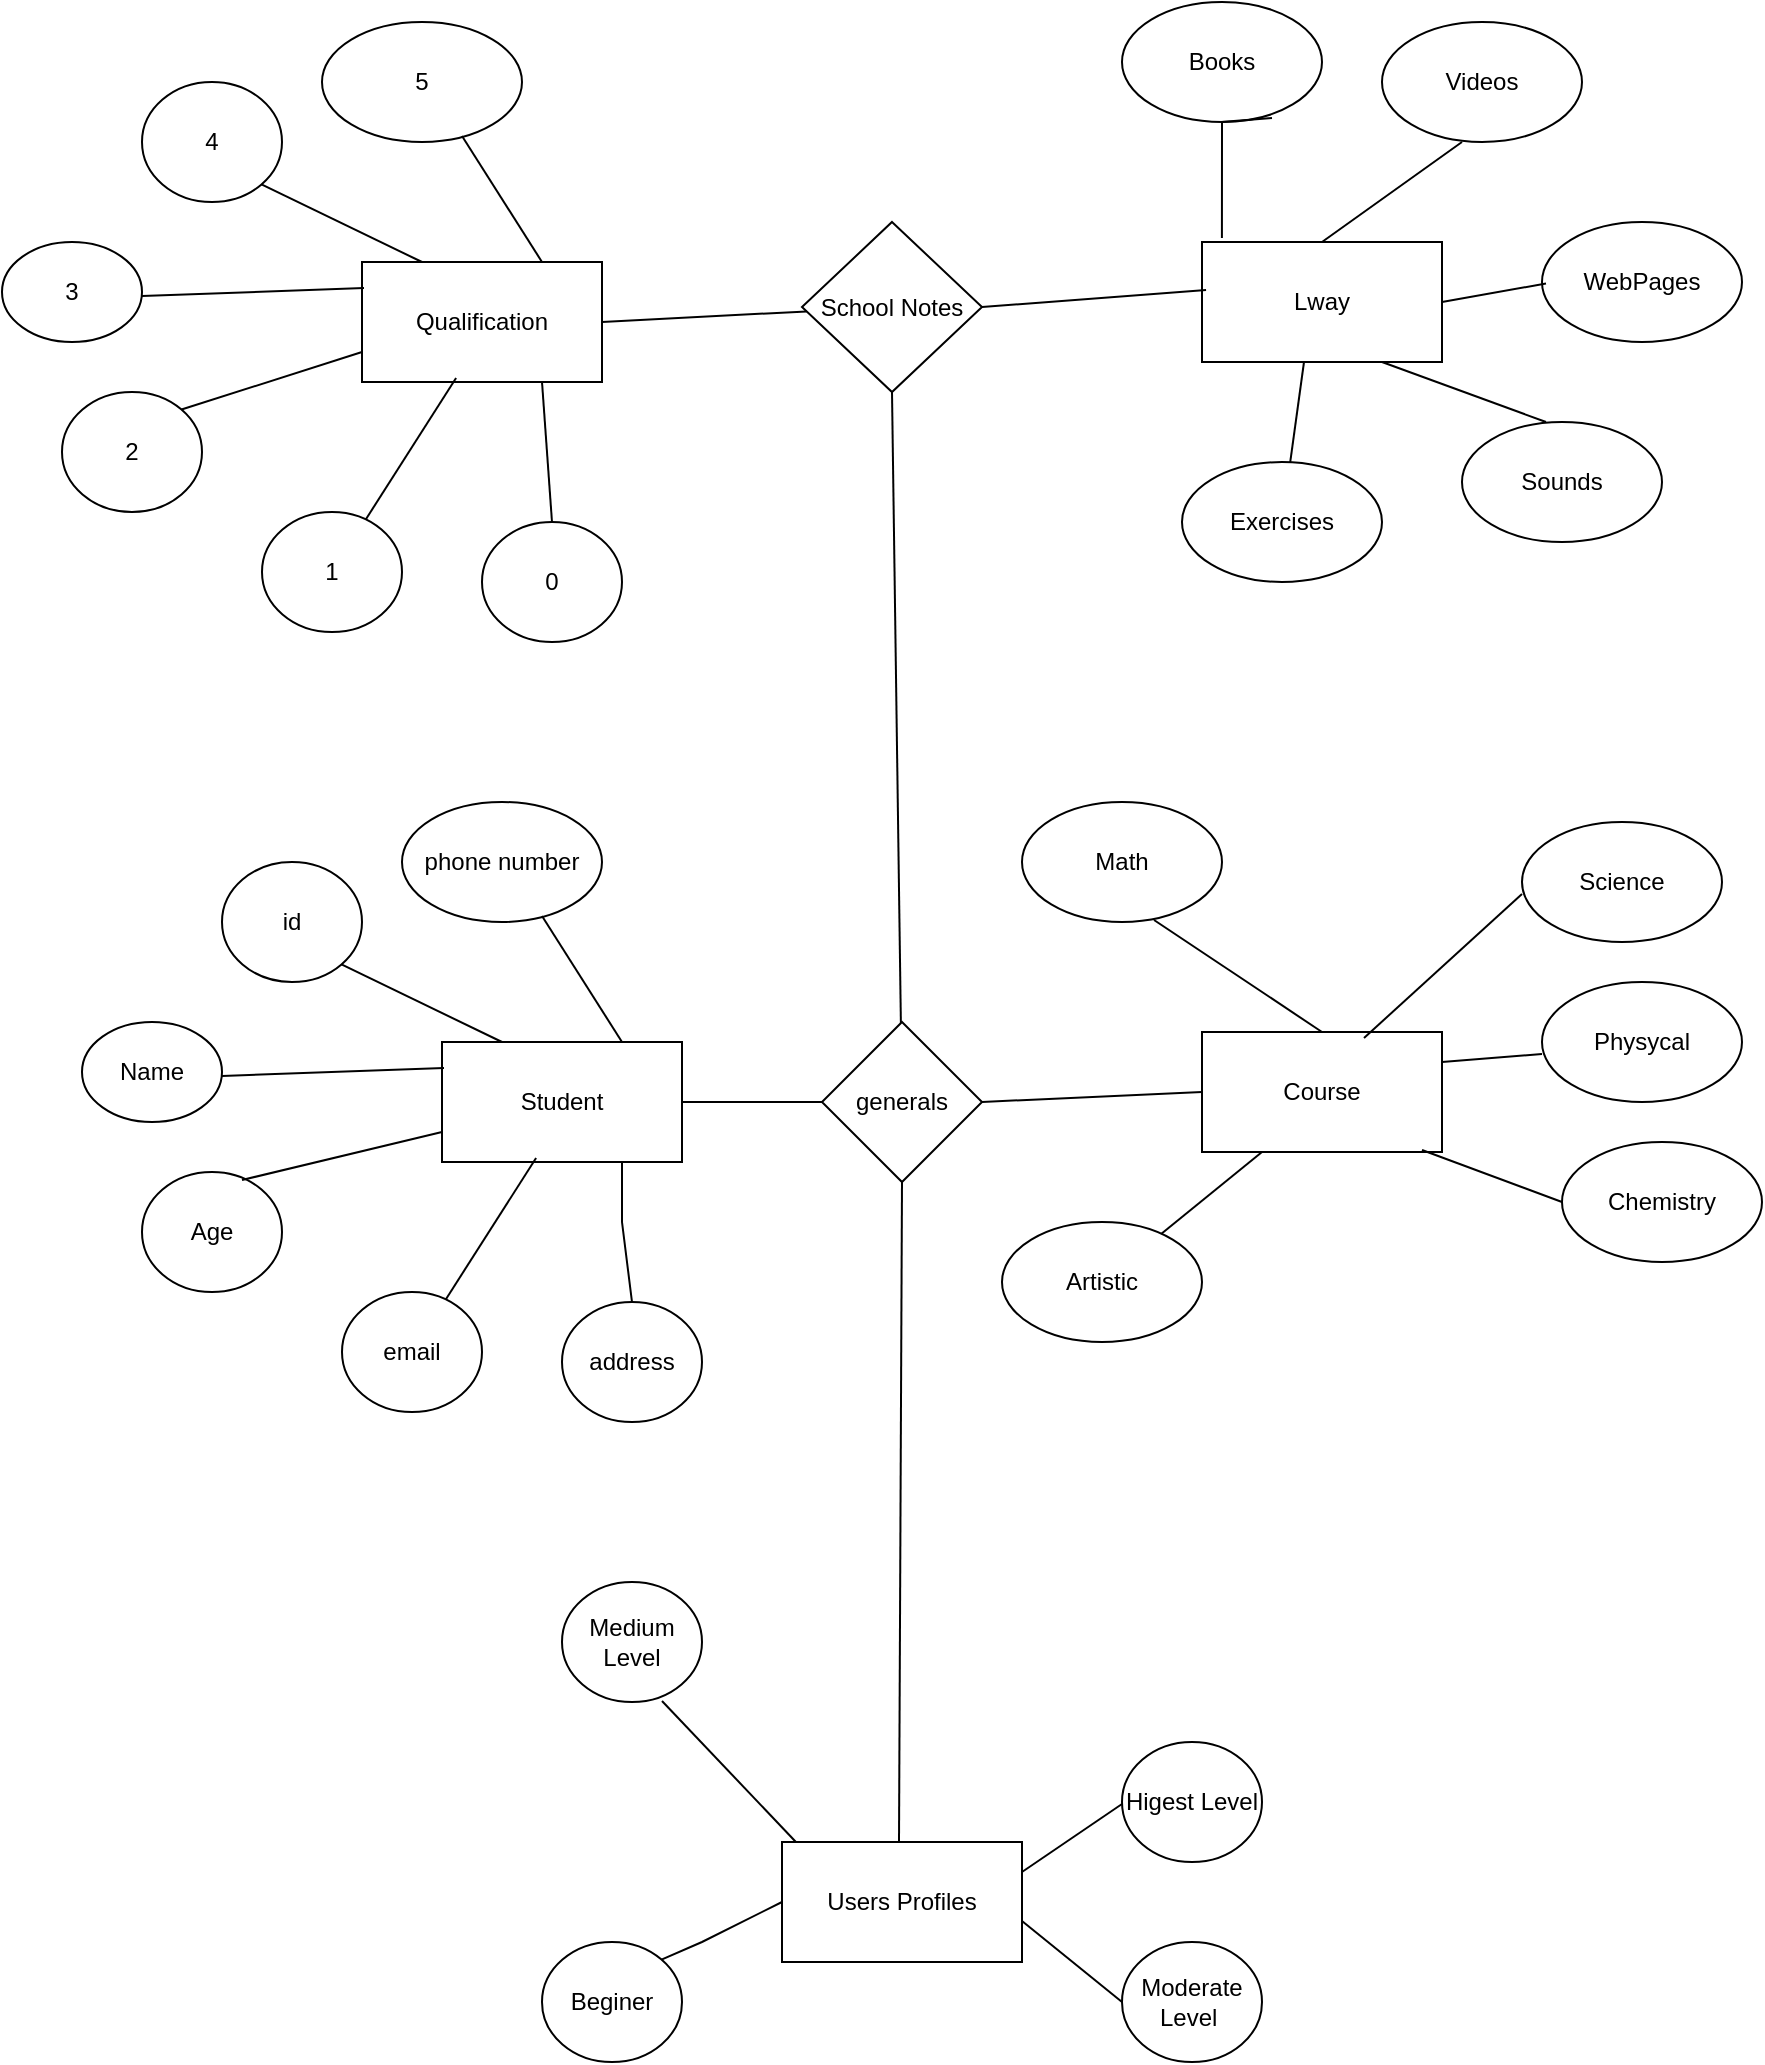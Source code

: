 <mxfile version="21.6.1" type="device">
  <diagram name="Página-1" id="glwVBt4BMG4mQE53lNht">
    <mxGraphModel dx="1085" dy="1590" grid="1" gridSize="10" guides="1" tooltips="1" connect="1" arrows="1" fold="1" page="1" pageScale="1" pageWidth="827" pageHeight="1169" math="0" shadow="0">
      <root>
        <mxCell id="0" />
        <mxCell id="1" parent="0" />
        <mxCell id="p6y0BEEg4l-Jm4-PPHHL-2" value="Student" style="rounded=0;whiteSpace=wrap;html=1;" parent="1" vertex="1">
          <mxGeometry x="350" y="400" width="120" height="60" as="geometry" />
        </mxCell>
        <mxCell id="p6y0BEEg4l-Jm4-PPHHL-3" value="id" style="ellipse;whiteSpace=wrap;html=1;" parent="1" vertex="1">
          <mxGeometry x="240" y="310" width="70" height="60" as="geometry" />
        </mxCell>
        <mxCell id="p6y0BEEg4l-Jm4-PPHHL-4" value="Age" style="ellipse;whiteSpace=wrap;html=1;" parent="1" vertex="1">
          <mxGeometry x="200" y="465" width="70" height="60" as="geometry" />
        </mxCell>
        <mxCell id="p6y0BEEg4l-Jm4-PPHHL-5" value="Name" style="ellipse;whiteSpace=wrap;html=1;" parent="1" vertex="1">
          <mxGeometry x="170" y="390" width="70" height="50" as="geometry" />
        </mxCell>
        <mxCell id="p6y0BEEg4l-Jm4-PPHHL-6" value="email" style="ellipse;whiteSpace=wrap;html=1;" parent="1" vertex="1">
          <mxGeometry x="300" y="525" width="70" height="60" as="geometry" />
        </mxCell>
        <mxCell id="p6y0BEEg4l-Jm4-PPHHL-7" value="address" style="ellipse;whiteSpace=wrap;html=1;" parent="1" vertex="1">
          <mxGeometry x="410" y="530" width="70" height="60" as="geometry" />
        </mxCell>
        <mxCell id="p6y0BEEg4l-Jm4-PPHHL-8" value="phone number" style="ellipse;whiteSpace=wrap;html=1;" parent="1" vertex="1">
          <mxGeometry x="330" y="280" width="100" height="60" as="geometry" />
        </mxCell>
        <mxCell id="p6y0BEEg4l-Jm4-PPHHL-9" value="generals" style="rhombus;whiteSpace=wrap;html=1;" parent="1" vertex="1">
          <mxGeometry x="540" y="390" width="80" height="80" as="geometry" />
        </mxCell>
        <mxCell id="p6y0BEEg4l-Jm4-PPHHL-31" value="" style="endArrow=none;html=1;rounded=0;exitX=1;exitY=0.5;exitDx=0;exitDy=0;" parent="1" source="p6y0BEEg4l-Jm4-PPHHL-2" target="p6y0BEEg4l-Jm4-PPHHL-9" edge="1">
          <mxGeometry width="50" height="50" relative="1" as="geometry">
            <mxPoint x="510" y="460" as="sourcePoint" />
            <mxPoint x="560" y="410" as="targetPoint" />
          </mxGeometry>
        </mxCell>
        <mxCell id="p6y0BEEg4l-Jm4-PPHHL-34" value="" style="endArrow=none;html=1;rounded=0;exitX=1;exitY=1;exitDx=0;exitDy=0;entryX=0.25;entryY=0;entryDx=0;entryDy=0;" parent="1" source="p6y0BEEg4l-Jm4-PPHHL-3" target="p6y0BEEg4l-Jm4-PPHHL-2" edge="1">
          <mxGeometry width="50" height="50" relative="1" as="geometry">
            <mxPoint x="279.5" y="374" as="sourcePoint" />
            <mxPoint x="390.5" y="370" as="targetPoint" />
          </mxGeometry>
        </mxCell>
        <mxCell id="p6y0BEEg4l-Jm4-PPHHL-35" value="" style="endArrow=none;html=1;rounded=0;exitX=1;exitY=0.5;exitDx=0;exitDy=0;" parent="1" edge="1">
          <mxGeometry width="50" height="50" relative="1" as="geometry">
            <mxPoint x="240" y="417" as="sourcePoint" />
            <mxPoint x="351" y="413" as="targetPoint" />
          </mxGeometry>
        </mxCell>
        <mxCell id="p6y0BEEg4l-Jm4-PPHHL-39" value="" style="endArrow=none;html=1;rounded=0;entryX=0.392;entryY=0.967;entryDx=0;entryDy=0;entryPerimeter=0;" parent="1" source="p6y0BEEg4l-Jm4-PPHHL-6" target="p6y0BEEg4l-Jm4-PPHHL-2" edge="1">
          <mxGeometry width="50" height="50" relative="1" as="geometry">
            <mxPoint x="350" y="520" as="sourcePoint" />
            <mxPoint x="461" y="490" as="targetPoint" />
          </mxGeometry>
        </mxCell>
        <mxCell id="p6y0BEEg4l-Jm4-PPHHL-40" value="" style="endArrow=none;html=1;rounded=0;entryX=0.75;entryY=1;entryDx=0;entryDy=0;exitX=0.5;exitY=0;exitDx=0;exitDy=0;" parent="1" source="p6y0BEEg4l-Jm4-PPHHL-7" target="p6y0BEEg4l-Jm4-PPHHL-2" edge="1">
          <mxGeometry width="50" height="50" relative="1" as="geometry">
            <mxPoint x="362" y="539" as="sourcePoint" />
            <mxPoint x="440" y="470" as="targetPoint" />
            <Array as="points">
              <mxPoint x="440" y="490" />
            </Array>
          </mxGeometry>
        </mxCell>
        <mxCell id="p6y0BEEg4l-Jm4-PPHHL-42" value="" style="endArrow=none;html=1;rounded=0;exitX=0.7;exitY=0.95;exitDx=0;exitDy=0;exitPerimeter=0;entryX=0.75;entryY=0;entryDx=0;entryDy=0;" parent="1" source="p6y0BEEg4l-Jm4-PPHHL-8" target="p6y0BEEg4l-Jm4-PPHHL-2" edge="1">
          <mxGeometry width="50" height="50" relative="1" as="geometry">
            <mxPoint x="400" y="364" as="sourcePoint" />
            <mxPoint x="511" y="360" as="targetPoint" />
          </mxGeometry>
        </mxCell>
        <mxCell id="p6y0BEEg4l-Jm4-PPHHL-44" value="Qualification" style="rounded=0;whiteSpace=wrap;html=1;" parent="1" vertex="1">
          <mxGeometry x="310" y="10" width="120" height="60" as="geometry" />
        </mxCell>
        <mxCell id="p6y0BEEg4l-Jm4-PPHHL-45" value="4" style="ellipse;whiteSpace=wrap;html=1;" parent="1" vertex="1">
          <mxGeometry x="200" y="-80" width="70" height="60" as="geometry" />
        </mxCell>
        <mxCell id="p6y0BEEg4l-Jm4-PPHHL-46" value="2" style="ellipse;whiteSpace=wrap;html=1;" parent="1" vertex="1">
          <mxGeometry x="160" y="75" width="70" height="60" as="geometry" />
        </mxCell>
        <mxCell id="p6y0BEEg4l-Jm4-PPHHL-47" value="3" style="ellipse;whiteSpace=wrap;html=1;" parent="1" vertex="1">
          <mxGeometry x="130" width="70" height="50" as="geometry" />
        </mxCell>
        <mxCell id="p6y0BEEg4l-Jm4-PPHHL-48" value="1" style="ellipse;whiteSpace=wrap;html=1;" parent="1" vertex="1">
          <mxGeometry x="260" y="135" width="70" height="60" as="geometry" />
        </mxCell>
        <mxCell id="p6y0BEEg4l-Jm4-PPHHL-49" value="0" style="ellipse;whiteSpace=wrap;html=1;" parent="1" vertex="1">
          <mxGeometry x="370" y="140" width="70" height="60" as="geometry" />
        </mxCell>
        <mxCell id="p6y0BEEg4l-Jm4-PPHHL-50" value="5" style="ellipse;whiteSpace=wrap;html=1;" parent="1" vertex="1">
          <mxGeometry x="290" y="-110" width="100" height="60" as="geometry" />
        </mxCell>
        <mxCell id="p6y0BEEg4l-Jm4-PPHHL-51" value="School Notes" style="rhombus;whiteSpace=wrap;html=1;" parent="1" vertex="1">
          <mxGeometry x="530" y="-10" width="90" height="85" as="geometry" />
        </mxCell>
        <mxCell id="p6y0BEEg4l-Jm4-PPHHL-52" value="" style="endArrow=none;html=1;rounded=0;exitX=1;exitY=0.5;exitDx=0;exitDy=0;" parent="1" source="p6y0BEEg4l-Jm4-PPHHL-44" target="p6y0BEEg4l-Jm4-PPHHL-51" edge="1">
          <mxGeometry width="50" height="50" relative="1" as="geometry">
            <mxPoint x="470" y="70" as="sourcePoint" />
            <mxPoint x="520" y="20" as="targetPoint" />
          </mxGeometry>
        </mxCell>
        <mxCell id="p6y0BEEg4l-Jm4-PPHHL-53" value="" style="endArrow=none;html=1;rounded=0;exitX=1;exitY=1;exitDx=0;exitDy=0;entryX=0.25;entryY=0;entryDx=0;entryDy=0;" parent="1" source="p6y0BEEg4l-Jm4-PPHHL-45" target="p6y0BEEg4l-Jm4-PPHHL-44" edge="1">
          <mxGeometry width="50" height="50" relative="1" as="geometry">
            <mxPoint x="239.5" y="-16" as="sourcePoint" />
            <mxPoint x="350.5" y="-20" as="targetPoint" />
          </mxGeometry>
        </mxCell>
        <mxCell id="p6y0BEEg4l-Jm4-PPHHL-54" value="" style="endArrow=none;html=1;rounded=0;exitX=1;exitY=0.5;exitDx=0;exitDy=0;" parent="1" edge="1">
          <mxGeometry width="50" height="50" relative="1" as="geometry">
            <mxPoint x="200" y="27" as="sourcePoint" />
            <mxPoint x="311" y="23" as="targetPoint" />
          </mxGeometry>
        </mxCell>
        <mxCell id="p6y0BEEg4l-Jm4-PPHHL-55" value="" style="endArrow=none;html=1;rounded=0;exitX=1;exitY=0;exitDx=0;exitDy=0;entryX=0;entryY=0.75;entryDx=0;entryDy=0;" parent="1" source="p6y0BEEg4l-Jm4-PPHHL-46" target="p6y0BEEg4l-Jm4-PPHHL-44" edge="1">
          <mxGeometry width="50" height="50" relative="1" as="geometry">
            <mxPoint x="210" y="37" as="sourcePoint" />
            <mxPoint x="300" y="50" as="targetPoint" />
            <Array as="points" />
          </mxGeometry>
        </mxCell>
        <mxCell id="p6y0BEEg4l-Jm4-PPHHL-56" value="" style="endArrow=none;html=1;rounded=0;entryX=0.392;entryY=0.967;entryDx=0;entryDy=0;entryPerimeter=0;" parent="1" source="p6y0BEEg4l-Jm4-PPHHL-48" target="p6y0BEEg4l-Jm4-PPHHL-44" edge="1">
          <mxGeometry width="50" height="50" relative="1" as="geometry">
            <mxPoint x="310" y="130" as="sourcePoint" />
            <mxPoint x="421" y="100" as="targetPoint" />
          </mxGeometry>
        </mxCell>
        <mxCell id="p6y0BEEg4l-Jm4-PPHHL-57" value="" style="endArrow=none;html=1;rounded=0;entryX=0.75;entryY=1;entryDx=0;entryDy=0;exitX=0.5;exitY=0;exitDx=0;exitDy=0;" parent="1" source="p6y0BEEg4l-Jm4-PPHHL-49" target="p6y0BEEg4l-Jm4-PPHHL-44" edge="1">
          <mxGeometry width="50" height="50" relative="1" as="geometry">
            <mxPoint x="322" y="149" as="sourcePoint" />
            <mxPoint x="400" y="80" as="targetPoint" />
            <Array as="points" />
          </mxGeometry>
        </mxCell>
        <mxCell id="p6y0BEEg4l-Jm4-PPHHL-58" value="" style="endArrow=none;html=1;rounded=0;exitX=0.7;exitY=0.95;exitDx=0;exitDy=0;exitPerimeter=0;entryX=0.75;entryY=0;entryDx=0;entryDy=0;" parent="1" source="p6y0BEEg4l-Jm4-PPHHL-50" target="p6y0BEEg4l-Jm4-PPHHL-44" edge="1">
          <mxGeometry width="50" height="50" relative="1" as="geometry">
            <mxPoint x="360" y="-26" as="sourcePoint" />
            <mxPoint x="471" y="-30" as="targetPoint" />
          </mxGeometry>
        </mxCell>
        <mxCell id="p6y0BEEg4l-Jm4-PPHHL-59" value="Course" style="rounded=0;whiteSpace=wrap;html=1;" parent="1" vertex="1">
          <mxGeometry x="730" y="395" width="120" height="60" as="geometry" />
        </mxCell>
        <mxCell id="p6y0BEEg4l-Jm4-PPHHL-60" value="Math" style="ellipse;whiteSpace=wrap;html=1;" parent="1" vertex="1">
          <mxGeometry x="640" y="280" width="100" height="60" as="geometry" />
        </mxCell>
        <mxCell id="p6y0BEEg4l-Jm4-PPHHL-61" value="Artistic" style="ellipse;whiteSpace=wrap;html=1;" parent="1" vertex="1">
          <mxGeometry x="630" y="490" width="100" height="60" as="geometry" />
        </mxCell>
        <mxCell id="p6y0BEEg4l-Jm4-PPHHL-62" value="Science" style="ellipse;whiteSpace=wrap;html=1;" parent="1" vertex="1">
          <mxGeometry x="890" y="290" width="100" height="60" as="geometry" />
        </mxCell>
        <mxCell id="p6y0BEEg4l-Jm4-PPHHL-63" value="Physycal" style="ellipse;whiteSpace=wrap;html=1;" parent="1" vertex="1">
          <mxGeometry x="900" y="370" width="100" height="60" as="geometry" />
        </mxCell>
        <mxCell id="p6y0BEEg4l-Jm4-PPHHL-64" value="Chemistry" style="ellipse;whiteSpace=wrap;html=1;" parent="1" vertex="1">
          <mxGeometry x="910" y="450" width="100" height="60" as="geometry" />
        </mxCell>
        <mxCell id="p6y0BEEg4l-Jm4-PPHHL-66" value="" style="endArrow=none;html=1;rounded=0;exitX=1;exitY=0.5;exitDx=0;exitDy=0;entryX=0;entryY=0.5;entryDx=0;entryDy=0;" parent="1" target="p6y0BEEg4l-Jm4-PPHHL-59" edge="1">
          <mxGeometry width="50" height="50" relative="1" as="geometry">
            <mxPoint x="620" y="430" as="sourcePoint" />
            <mxPoint x="690" y="430" as="targetPoint" />
          </mxGeometry>
        </mxCell>
        <mxCell id="p6y0BEEg4l-Jm4-PPHHL-68" value="" style="endArrow=none;html=1;rounded=0;exitX=0.66;exitY=0.983;exitDx=0;exitDy=0;exitPerimeter=0;entryX=0.5;entryY=0;entryDx=0;entryDy=0;" parent="1" source="p6y0BEEg4l-Jm4-PPHHL-60" target="p6y0BEEg4l-Jm4-PPHHL-59" edge="1">
          <mxGeometry width="50" height="50" relative="1" as="geometry">
            <mxPoint x="700" y="355" as="sourcePoint" />
            <mxPoint x="790" y="390" as="targetPoint" />
          </mxGeometry>
        </mxCell>
        <mxCell id="p6y0BEEg4l-Jm4-PPHHL-69" value="" style="endArrow=none;html=1;rounded=0;entryX=0.25;entryY=1;entryDx=0;entryDy=0;" parent="1" source="p6y0BEEg4l-Jm4-PPHHL-61" target="p6y0BEEg4l-Jm4-PPHHL-59" edge="1">
          <mxGeometry width="50" height="50" relative="1" as="geometry">
            <mxPoint x="730" y="460" as="sourcePoint" />
            <mxPoint x="790" y="450" as="targetPoint" />
          </mxGeometry>
        </mxCell>
        <mxCell id="p6y0BEEg4l-Jm4-PPHHL-70" value="" style="endArrow=none;html=1;rounded=0;exitX=0.66;exitY=0.983;exitDx=0;exitDy=0;exitPerimeter=0;entryX=0;entryY=0.5;entryDx=0;entryDy=0;" parent="1" target="p6y0BEEg4l-Jm4-PPHHL-64" edge="1">
          <mxGeometry width="50" height="50" relative="1" as="geometry">
            <mxPoint x="840" y="454" as="sourcePoint" />
            <mxPoint x="924" y="510" as="targetPoint" />
          </mxGeometry>
        </mxCell>
        <mxCell id="p6y0BEEg4l-Jm4-PPHHL-71" value="" style="endArrow=none;html=1;rounded=0;exitX=1;exitY=0.25;exitDx=0;exitDy=0;entryX=0.5;entryY=0;entryDx=0;entryDy=0;" parent="1" source="p6y0BEEg4l-Jm4-PPHHL-59" edge="1">
          <mxGeometry width="50" height="50" relative="1" as="geometry">
            <mxPoint x="816" y="350" as="sourcePoint" />
            <mxPoint x="900" y="406" as="targetPoint" />
          </mxGeometry>
        </mxCell>
        <mxCell id="p6y0BEEg4l-Jm4-PPHHL-73" value="" style="endArrow=none;html=1;rounded=0;exitX=0.675;exitY=0.05;exitDx=0;exitDy=0;exitPerimeter=0;entryX=0.5;entryY=0;entryDx=0;entryDy=0;" parent="1" source="p6y0BEEg4l-Jm4-PPHHL-59" edge="1">
          <mxGeometry width="50" height="50" relative="1" as="geometry">
            <mxPoint x="806" y="270" as="sourcePoint" />
            <mxPoint x="890" y="326" as="targetPoint" />
          </mxGeometry>
        </mxCell>
        <mxCell id="p6y0BEEg4l-Jm4-PPHHL-74" value="" style="endArrow=none;html=1;rounded=0;exitX=0.5;exitY=1;exitDx=0;exitDy=0;" parent="1" source="p6y0BEEg4l-Jm4-PPHHL-51" target="p6y0BEEg4l-Jm4-PPHHL-9" edge="1">
          <mxGeometry width="50" height="50" relative="1" as="geometry">
            <mxPoint x="530" y="170" as="sourcePoint" />
            <mxPoint x="550" y="440" as="targetPoint" />
            <Array as="points" />
          </mxGeometry>
        </mxCell>
        <mxCell id="p6y0BEEg4l-Jm4-PPHHL-75" value="Users Profiles" style="rounded=0;whiteSpace=wrap;html=1;" parent="1" vertex="1">
          <mxGeometry x="520" y="800" width="120" height="60" as="geometry" />
        </mxCell>
        <mxCell id="p6y0BEEg4l-Jm4-PPHHL-76" value="Medium Level" style="ellipse;whiteSpace=wrap;html=1;" parent="1" vertex="1">
          <mxGeometry x="410" y="670" width="70" height="60" as="geometry" />
        </mxCell>
        <mxCell id="p6y0BEEg4l-Jm4-PPHHL-77" value="Beginer" style="ellipse;whiteSpace=wrap;html=1;" parent="1" vertex="1">
          <mxGeometry x="400" y="850" width="70" height="60" as="geometry" />
        </mxCell>
        <mxCell id="p6y0BEEg4l-Jm4-PPHHL-78" value="Higest Level" style="ellipse;whiteSpace=wrap;html=1;" parent="1" vertex="1">
          <mxGeometry x="690" y="750" width="70" height="60" as="geometry" />
        </mxCell>
        <mxCell id="p6y0BEEg4l-Jm4-PPHHL-79" value="Moderate Level&amp;nbsp;" style="ellipse;whiteSpace=wrap;html=1;" parent="1" vertex="1">
          <mxGeometry x="690" y="850" width="70" height="60" as="geometry" />
        </mxCell>
        <mxCell id="p6y0BEEg4l-Jm4-PPHHL-82" value="" style="endArrow=none;html=1;rounded=0;exitX=1;exitY=0.5;exitDx=0;exitDy=0;entryX=0.058;entryY=0;entryDx=0;entryDy=0;entryPerimeter=0;" parent="1" target="p6y0BEEg4l-Jm4-PPHHL-75" edge="1">
          <mxGeometry width="50" height="50" relative="1" as="geometry">
            <mxPoint x="460" y="729.5" as="sourcePoint" />
            <mxPoint x="530" y="729.5" as="targetPoint" />
          </mxGeometry>
        </mxCell>
        <mxCell id="p6y0BEEg4l-Jm4-PPHHL-83" value="" style="endArrow=none;html=1;rounded=0;exitX=1;exitY=0;exitDx=0;exitDy=0;entryX=0;entryY=0.5;entryDx=0;entryDy=0;" parent="1" source="p6y0BEEg4l-Jm4-PPHHL-77" target="p6y0BEEg4l-Jm4-PPHHL-75" edge="1">
          <mxGeometry width="50" height="50" relative="1" as="geometry">
            <mxPoint x="470" y="739.5" as="sourcePoint" />
            <mxPoint x="537" y="810" as="targetPoint" />
            <Array as="points">
              <mxPoint x="480" y="850" />
            </Array>
          </mxGeometry>
        </mxCell>
        <mxCell id="p6y0BEEg4l-Jm4-PPHHL-84" value="" style="endArrow=none;html=1;rounded=0;exitX=1;exitY=0.5;exitDx=0;exitDy=0;entryX=0;entryY=0.5;entryDx=0;entryDy=0;" parent="1" target="p6y0BEEg4l-Jm4-PPHHL-79" edge="1">
          <mxGeometry width="50" height="50" relative="1" as="geometry">
            <mxPoint x="640" y="839.5" as="sourcePoint" />
            <mxPoint x="707" y="910" as="targetPoint" />
          </mxGeometry>
        </mxCell>
        <mxCell id="p6y0BEEg4l-Jm4-PPHHL-86" value="" style="endArrow=none;html=1;rounded=0;exitX=1;exitY=0.25;exitDx=0;exitDy=0;" parent="1" source="p6y0BEEg4l-Jm4-PPHHL-75" edge="1">
          <mxGeometry width="50" height="50" relative="1" as="geometry">
            <mxPoint x="630" y="710" as="sourcePoint" />
            <mxPoint x="690" y="781" as="targetPoint" />
          </mxGeometry>
        </mxCell>
        <mxCell id="p6y0BEEg4l-Jm4-PPHHL-87" value="" style="endArrow=none;html=1;rounded=0;exitX=0.5;exitY=1;exitDx=0;exitDy=0;entryX=0.5;entryY=0;entryDx=0;entryDy=0;" parent="1" source="p6y0BEEg4l-Jm4-PPHHL-9" edge="1">
          <mxGeometry width="50" height="50" relative="1" as="geometry">
            <mxPoint x="571.5" y="470" as="sourcePoint" />
            <mxPoint x="578.5" y="800" as="targetPoint" />
          </mxGeometry>
        </mxCell>
        <mxCell id="p6y0BEEg4l-Jm4-PPHHL-88" value="" style="endArrow=none;html=1;rounded=0;exitX=1;exitY=0.5;exitDx=0;exitDy=0;entryX=0;entryY=0.75;entryDx=0;entryDy=0;" parent="1" target="p6y0BEEg4l-Jm4-PPHHL-2" edge="1">
          <mxGeometry width="50" height="50" relative="1" as="geometry">
            <mxPoint x="250" y="469" as="sourcePoint" />
            <mxPoint x="361" y="465" as="targetPoint" />
          </mxGeometry>
        </mxCell>
        <mxCell id="p6y0BEEg4l-Jm4-PPHHL-89" value="Lway" style="rounded=0;whiteSpace=wrap;html=1;" parent="1" vertex="1">
          <mxGeometry x="730" width="120" height="60" as="geometry" />
        </mxCell>
        <mxCell id="p6y0BEEg4l-Jm4-PPHHL-90" value="" style="endArrow=none;html=1;rounded=0;exitX=1;exitY=0.5;exitDx=0;exitDy=0;entryX=0.017;entryY=0.4;entryDx=0;entryDy=0;entryPerimeter=0;" parent="1" target="p6y0BEEg4l-Jm4-PPHHL-89" edge="1">
          <mxGeometry width="50" height="50" relative="1" as="geometry">
            <mxPoint x="620" y="32.5" as="sourcePoint" />
            <mxPoint x="722" y="27.5" as="targetPoint" />
          </mxGeometry>
        </mxCell>
        <mxCell id="p6y0BEEg4l-Jm4-PPHHL-91" value="Books" style="ellipse;whiteSpace=wrap;html=1;" parent="1" vertex="1">
          <mxGeometry x="690" y="-120" width="100" height="60" as="geometry" />
        </mxCell>
        <mxCell id="p6y0BEEg4l-Jm4-PPHHL-92" value="Videos" style="ellipse;whiteSpace=wrap;html=1;" parent="1" vertex="1">
          <mxGeometry x="820" y="-110" width="100" height="60" as="geometry" />
        </mxCell>
        <mxCell id="p6y0BEEg4l-Jm4-PPHHL-94" value="WebPages" style="ellipse;whiteSpace=wrap;html=1;" parent="1" vertex="1">
          <mxGeometry x="900" y="-10" width="100" height="60" as="geometry" />
        </mxCell>
        <mxCell id="p6y0BEEg4l-Jm4-PPHHL-95" value="Sounds" style="ellipse;whiteSpace=wrap;html=1;" parent="1" vertex="1">
          <mxGeometry x="860" y="90" width="100" height="60" as="geometry" />
        </mxCell>
        <mxCell id="p6y0BEEg4l-Jm4-PPHHL-96" value="Exercises" style="ellipse;whiteSpace=wrap;html=1;" parent="1" vertex="1">
          <mxGeometry x="720" y="110" width="100" height="60" as="geometry" />
        </mxCell>
        <mxCell id="p6y0BEEg4l-Jm4-PPHHL-98" value="" style="endArrow=none;html=1;rounded=0;exitX=0.5;exitY=0;exitDx=0;exitDy=0;entryX=0.017;entryY=0.4;entryDx=0;entryDy=0;entryPerimeter=0;" parent="1" source="p6y0BEEg4l-Jm4-PPHHL-89" edge="1">
          <mxGeometry width="50" height="50" relative="1" as="geometry">
            <mxPoint x="748" y="-41.5" as="sourcePoint" />
            <mxPoint x="860" y="-50" as="targetPoint" />
          </mxGeometry>
        </mxCell>
        <mxCell id="p6y0BEEg4l-Jm4-PPHHL-99" value="" style="endArrow=none;html=1;rounded=0;exitX=0.083;exitY=-0.033;exitDx=0;exitDy=0;entryX=0.75;entryY=0.967;entryDx=0;entryDy=0;entryPerimeter=0;exitPerimeter=0;" parent="1" source="p6y0BEEg4l-Jm4-PPHHL-89" target="p6y0BEEg4l-Jm4-PPHHL-91" edge="1">
          <mxGeometry width="50" height="50" relative="1" as="geometry">
            <mxPoint x="669" y="-41.5" as="sourcePoint" />
            <mxPoint x="781" y="-50" as="targetPoint" />
            <Array as="points">
              <mxPoint x="740" y="-60" />
            </Array>
          </mxGeometry>
        </mxCell>
        <mxCell id="p6y0BEEg4l-Jm4-PPHHL-100" value="" style="endArrow=none;html=1;rounded=0;exitX=1;exitY=0.5;exitDx=0;exitDy=0;entryX=0.017;entryY=0.4;entryDx=0;entryDy=0;entryPerimeter=0;" parent="1" source="p6y0BEEg4l-Jm4-PPHHL-89" edge="1">
          <mxGeometry width="50" height="50" relative="1" as="geometry">
            <mxPoint x="790" y="29.25" as="sourcePoint" />
            <mxPoint x="902" y="20.75" as="targetPoint" />
          </mxGeometry>
        </mxCell>
        <mxCell id="p6y0BEEg4l-Jm4-PPHHL-101" value="" style="endArrow=none;html=1;rounded=0;entryX=0.017;entryY=0.4;entryDx=0;entryDy=0;entryPerimeter=0;" parent="1" source="p6y0BEEg4l-Jm4-PPHHL-96" edge="1">
          <mxGeometry width="50" height="50" relative="1" as="geometry">
            <mxPoint x="669" y="68.5" as="sourcePoint" />
            <mxPoint x="781" y="60" as="targetPoint" />
          </mxGeometry>
        </mxCell>
        <mxCell id="p6y0BEEg4l-Jm4-PPHHL-102" value="" style="endArrow=none;html=1;rounded=0;exitX=0.75;exitY=1;exitDx=0;exitDy=0;entryX=0.017;entryY=0.4;entryDx=0;entryDy=0;entryPerimeter=0;" parent="1" source="p6y0BEEg4l-Jm4-PPHHL-89" edge="1">
          <mxGeometry width="50" height="50" relative="1" as="geometry">
            <mxPoint x="790" y="98.5" as="sourcePoint" />
            <mxPoint x="902" y="90" as="targetPoint" />
          </mxGeometry>
        </mxCell>
      </root>
    </mxGraphModel>
  </diagram>
</mxfile>
